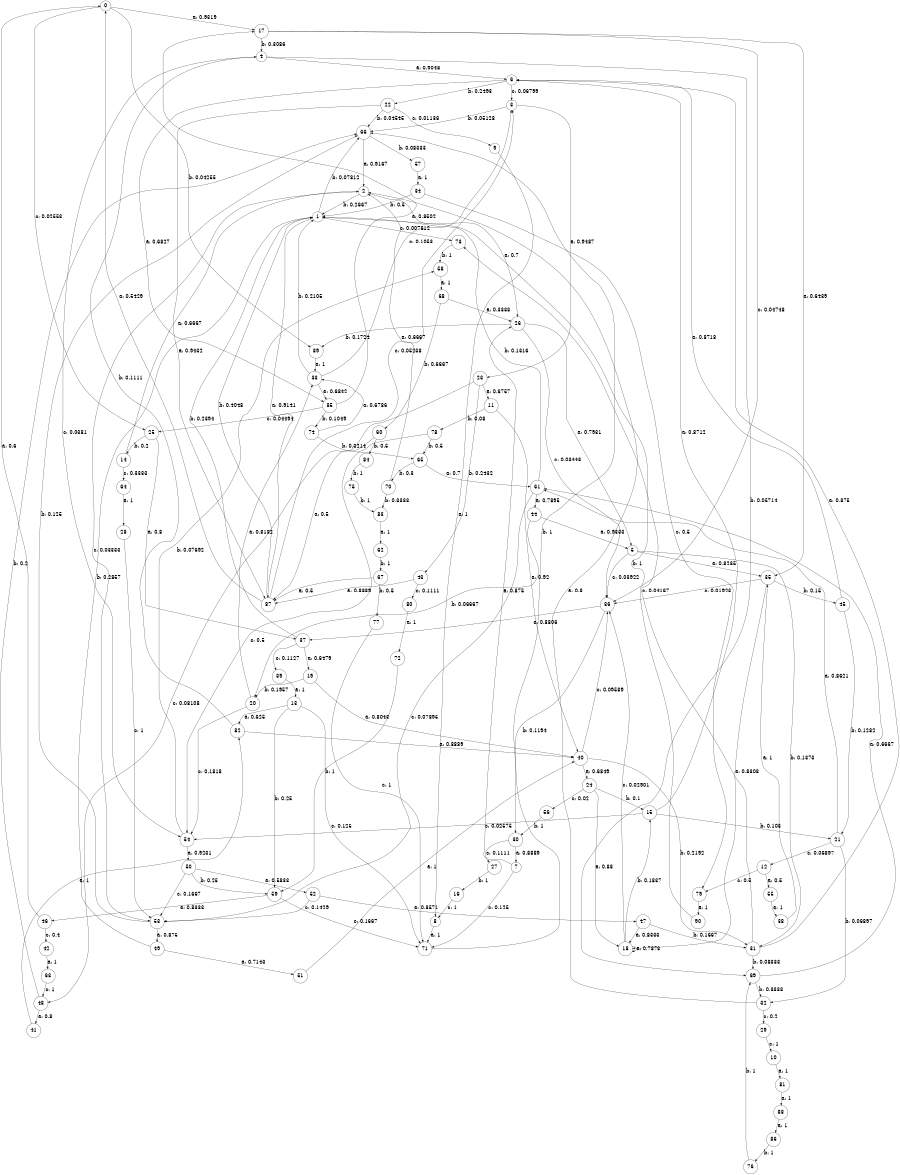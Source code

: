 digraph "d2-300nw-t0-cen-SML" {
size = "6,8.5";
ratio = "fill";
node [shape = circle];
node [fontsize = 24];
edge [fontsize = 24];
0 -> 17 [label = "a: 0.9319   "];
0 -> 89 [label = "b: 0.04255  "];
0 -> 25 [label = "c: 0.02553  "];
1 -> 87 [label = "a: 0.9141   "];
1 -> 66 [label = "b: 0.07812  "];
1 -> 73 [label = "c: 0.007812  "];
2 -> 26 [label = "a: 0.7      "];
2 -> 1 [label = "b: 0.2667   "];
2 -> 53 [label = "c: 0.03333  "];
3 -> 23 [label = "a: 0.9487   "];
3 -> 66 [label = "b: 0.05128  "];
4 -> 6 [label = "a: 0.9048   "];
4 -> 69 [label = "b: 0.05714  "];
4 -> 54 [label = "c: 0.0381   "];
5 -> 35 [label = "a: 0.8235   "];
5 -> 31 [label = "b: 0.1373   "];
5 -> 36 [label = "c: 0.03922  "];
6 -> 85 [label = "a: 0.6827   "];
6 -> 22 [label = "b: 0.2493   "];
6 -> 3 [label = "c: 0.06799  "];
7 -> 26 [label = "a: 0.875    "];
7 -> 71 [label = "c: 0.125    "];
8 -> 71 [label = "a: 1        "];
9 -> 8 [label = "a: 1        "];
10 -> 81 [label = "a: 1        "];
11 -> 40 [label = "a: 0.92     "];
11 -> 78 [label = "b: 0.08     "];
12 -> 55 [label = "a: 0.5      "];
12 -> 79 [label = "c: 0.5      "];
13 -> 82 [label = "a: 0.625    "];
13 -> 59 [label = "b: 0.25     "];
13 -> 71 [label = "c: 0.125    "];
14 -> 2 [label = "a: 0.6667   "];
14 -> 64 [label = "c: 0.3333   "];
15 -> 6 [label = "a: 0.8712   "];
15 -> 21 [label = "b: 0.103    "];
15 -> 54 [label = "c: 0.02575  "];
16 -> 8 [label = "c: 1        "];
17 -> 35 [label = "a: 0.6439   "];
17 -> 4 [label = "b: 0.3086   "];
17 -> 36 [label = "c: 0.04748  "];
18 -> 18 [label = "a: 0.7873   "];
18 -> 15 [label = "b: 0.1837   "];
18 -> 36 [label = "c: 0.02901  "];
19 -> 40 [label = "a: 0.8043   "];
19 -> 20 [label = "b: 0.1957   "];
20 -> 33 [label = "a: 0.8182   "];
20 -> 54 [label = "c: 0.1818   "];
21 -> 61 [label = "a: 0.8621   "];
21 -> 32 [label = "b: 0.06897  "];
21 -> 12 [label = "c: 0.06897  "];
22 -> 87 [label = "a: 0.9432   "];
22 -> 66 [label = "b: 0.04545  "];
22 -> 9 [label = "c: 0.01136  "];
23 -> 11 [label = "a: 0.6757   "];
23 -> 43 [label = "b: 0.2432   "];
23 -> 48 [label = "c: 0.08108  "];
24 -> 18 [label = "a: 0.88     "];
24 -> 15 [label = "b: 0.1      "];
24 -> 56 [label = "c: 0.02     "];
25 -> 37 [label = "a: 0.8      "];
25 -> 14 [label = "b: 0.2      "];
26 -> 5 [label = "a: 0.7931   "];
26 -> 89 [label = "b: 0.1724   "];
26 -> 36 [label = "c: 0.03448  "];
27 -> 16 [label = "b: 1        "];
28 -> 53 [label = "c: 1        "];
29 -> 10 [label = "c: 1        "];
30 -> 7 [label = "a: 0.8889   "];
30 -> 27 [label = "c: 0.1111   "];
31 -> 6 [label = "a: 0.875    "];
31 -> 69 [label = "b: 0.08333  "];
31 -> 73 [label = "c: 0.04167  "];
32 -> 2 [label = "a: 0.8      "];
32 -> 29 [label = "c: 0.2      "];
33 -> 85 [label = "a: 0.6842   "];
33 -> 1 [label = "b: 0.2105   "];
33 -> 3 [label = "c: 0.1053   "];
34 -> 1 [label = "b: 0.5      "];
34 -> 79 [label = "c: 0.5      "];
35 -> 18 [label = "a: 0.8308   "];
35 -> 45 [label = "b: 0.15     "];
35 -> 36 [label = "c: 0.01923  "];
36 -> 37 [label = "a: 0.8806   "];
36 -> 30 [label = "b: 0.1194   "];
37 -> 19 [label = "a: 0.6479   "];
37 -> 1 [label = "b: 0.2394   "];
37 -> 39 [label = "c: 0.1127   "];
38 -> 35 [label = "a: 1        "];
39 -> 13 [label = "a: 1        "];
40 -> 24 [label = "a: 0.6849   "];
40 -> 31 [label = "b: 0.2192   "];
40 -> 36 [label = "c: 0.09589  "];
41 -> 82 [label = "a: 1        "];
42 -> 63 [label = "a: 1        "];
43 -> 87 [label = "a: 0.8889   "];
43 -> 80 [label = "c: 0.1111   "];
44 -> 5 [label = "a: 0.9333   "];
44 -> 20 [label = "b: 0.06667  "];
45 -> 6 [label = "a: 0.8718   "];
45 -> 21 [label = "b: 0.1282   "];
46 -> 0 [label = "a: 0.6      "];
46 -> 42 [label = "c: 0.4      "];
47 -> 18 [label = "a: 0.8333   "];
47 -> 31 [label = "b: 0.1667   "];
48 -> 41 [label = "a: 0.8      "];
48 -> 66 [label = "b: 0.2      "];
49 -> 51 [label = "a: 0.7143   "];
49 -> 1 [label = "b: 0.2857   "];
50 -> 52 [label = "a: 0.5833   "];
50 -> 59 [label = "b: 0.25     "];
50 -> 53 [label = "c: 0.1667   "];
51 -> 40 [label = "a: 1        "];
52 -> 47 [label = "a: 0.8571   "];
52 -> 53 [label = "c: 0.1429   "];
53 -> 49 [label = "a: 0.875    "];
53 -> 66 [label = "b: 0.125    "];
54 -> 50 [label = "a: 0.9231   "];
54 -> 58 [label = "b: 0.07692  "];
55 -> 38 [label = "a: 1        "];
56 -> 30 [label = "b: 1        "];
57 -> 34 [label = "a: 1        "];
58 -> 68 [label = "a: 1        "];
59 -> 46 [label = "a: 0.8333   "];
59 -> 71 [label = "c: 0.1667   "];
60 -> 87 [label = "a: 0.5      "];
60 -> 84 [label = "b: 0.5      "];
61 -> 44 [label = "a: 0.7895   "];
61 -> 1 [label = "b: 0.1316   "];
61 -> 53 [label = "c: 0.07895  "];
62 -> 67 [label = "b: 1        "];
63 -> 48 [label = "c: 1        "];
64 -> 28 [label = "a: 1        "];
65 -> 61 [label = "a: 0.7      "];
65 -> 70 [label = "b: 0.3      "];
66 -> 2 [label = "a: 0.9167   "];
66 -> 57 [label = "b: 0.08333  "];
67 -> 87 [label = "a: 0.5      "];
67 -> 77 [label = "b: 0.5      "];
68 -> 26 [label = "a: 0.3333   "];
68 -> 60 [label = "b: 0.6667   "];
69 -> 61 [label = "a: 0.6667   "];
69 -> 32 [label = "b: 0.3333   "];
70 -> 2 [label = "a: 0.6667   "];
70 -> 83 [label = "b: 0.3333   "];
71 -> 66 [label = "b: 1        "];
72 -> 59 [label = "b: 1        "];
73 -> 58 [label = "b: 1        "];
74 -> 33 [label = "a: 0.6786   "];
74 -> 65 [label = "b: 0.3214   "];
75 -> 83 [label = "b: 1        "];
76 -> 69 [label = "b: 1        "];
77 -> 71 [label = "c: 1        "];
78 -> 65 [label = "b: 0.5      "];
78 -> 54 [label = "c: 0.5      "];
79 -> 90 [label = "a: 1        "];
80 -> 72 [label = "a: 1        "];
81 -> 88 [label = "a: 1        "];
82 -> 40 [label = "a: 0.8889   "];
82 -> 4 [label = "b: 0.1111   "];
83 -> 62 [label = "a: 1        "];
84 -> 75 [label = "b: 1        "];
85 -> 17 [label = "a: 0.8502   "];
85 -> 74 [label = "b: 0.1049   "];
85 -> 25 [label = "c: 0.04494  "];
86 -> 76 [label = "b: 1        "];
87 -> 0 [label = "a: 0.5429   "];
87 -> 1 [label = "b: 0.4048   "];
87 -> 3 [label = "c: 0.05238  "];
88 -> 86 [label = "a: 1        "];
89 -> 33 [label = "a: 1        "];
90 -> 1 [label = "b: 1        "];
}